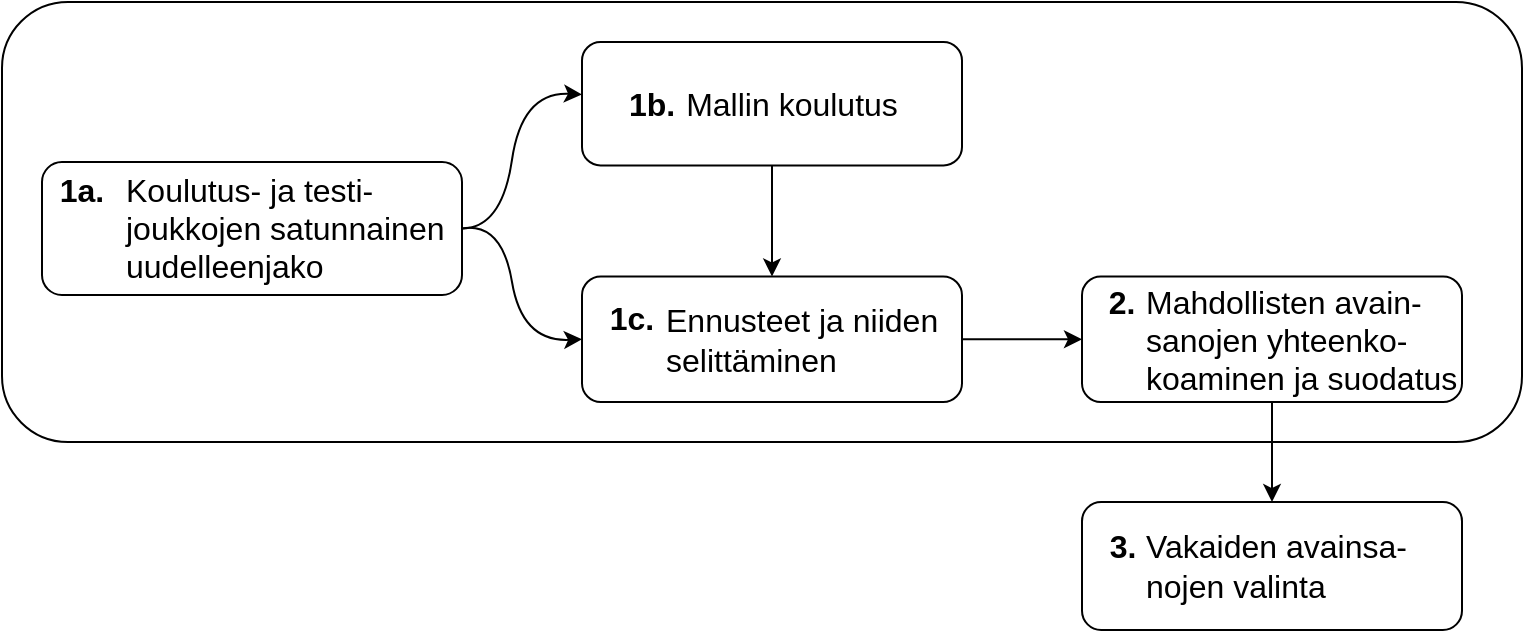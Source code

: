 <mxfile version="20.8.13" type="github">
  <diagram name="Sivu-1" id="2Eu6WwTexLYWZvn8UhFr">
    <mxGraphModel dx="1687" dy="920" grid="1" gridSize="10" guides="1" tooltips="1" connect="1" arrows="1" fold="1" page="1" pageScale="1" pageWidth="827" pageHeight="1169" math="0" shadow="0">
      <root>
        <mxCell id="0" />
        <mxCell id="1" parent="0" />
        <mxCell id="n3FAYLeEwwVxHscSPBpA-1" value="" style="rounded=1;whiteSpace=wrap;html=1;fillColor=none;container=0;" vertex="1" parent="1">
          <mxGeometry x="40" y="80" width="760" height="220" as="geometry" />
        </mxCell>
        <mxCell id="n3FAYLeEwwVxHscSPBpA-2" value="" style="rounded=1;whiteSpace=wrap;html=1;container=0;" vertex="1" parent="1">
          <mxGeometry x="60" y="160" width="210" height="66.5" as="geometry" />
        </mxCell>
        <mxCell id="n3FAYLeEwwVxHscSPBpA-3" value="" style="rounded=1;whiteSpace=wrap;html=1;container=0;" vertex="1" parent="1">
          <mxGeometry x="330" y="100" width="190" height="61.75" as="geometry" />
        </mxCell>
        <mxCell id="n3FAYLeEwwVxHscSPBpA-4" value="" style="rounded=1;whiteSpace=wrap;html=1;container=0;" vertex="1" parent="1">
          <mxGeometry x="330" y="217.25" width="190" height="62.75" as="geometry" />
        </mxCell>
        <mxCell id="n3FAYLeEwwVxHscSPBpA-8" style="edgeStyle=orthogonalEdgeStyle;rounded=0;orthogonalLoop=1;jettySize=auto;html=1;exitX=0.5;exitY=1;exitDx=0;exitDy=0;entryX=0.5;entryY=0;entryDx=0;entryDy=0;" edge="1" parent="1" source="n3FAYLeEwwVxHscSPBpA-3" target="n3FAYLeEwwVxHscSPBpA-4">
          <mxGeometry relative="1" as="geometry" />
        </mxCell>
        <mxCell id="n3FAYLeEwwVxHscSPBpA-5" value="" style="rounded=1;whiteSpace=wrap;html=1;container=0;" vertex="1" parent="1">
          <mxGeometry x="580" y="217.25" width="190" height="62.75" as="geometry" />
        </mxCell>
        <mxCell id="n3FAYLeEwwVxHscSPBpA-9" style="edgeStyle=orthogonalEdgeStyle;rounded=0;orthogonalLoop=1;jettySize=auto;html=1;exitX=1;exitY=0.5;exitDx=0;exitDy=0;entryX=0;entryY=0.5;entryDx=0;entryDy=0;" edge="1" parent="1" source="n3FAYLeEwwVxHscSPBpA-4" target="n3FAYLeEwwVxHscSPBpA-5">
          <mxGeometry relative="1" as="geometry" />
        </mxCell>
        <mxCell id="n3FAYLeEwwVxHscSPBpA-6" value="" style="curved=1;endArrow=classic;html=1;rounded=0;exitX=1;exitY=0.5;exitDx=0;exitDy=0;" edge="1" parent="1" source="n3FAYLeEwwVxHscSPBpA-2" target="n3FAYLeEwwVxHscSPBpA-3">
          <mxGeometry width="50" height="50" relative="1" as="geometry">
            <mxPoint x="260" y="190" as="sourcePoint" />
            <mxPoint x="550" y="152.5" as="targetPoint" />
            <Array as="points">
              <mxPoint x="290" y="193" />
              <mxPoint x="300" y="124.75" />
            </Array>
          </mxGeometry>
        </mxCell>
        <mxCell id="n3FAYLeEwwVxHscSPBpA-7" value="" style="curved=1;endArrow=classic;html=1;rounded=0;exitX=1;exitY=0.5;exitDx=0;exitDy=0;entryX=0;entryY=0.5;entryDx=0;entryDy=0;" edge="1" parent="1" source="n3FAYLeEwwVxHscSPBpA-2" target="n3FAYLeEwwVxHscSPBpA-4">
          <mxGeometry width="50" height="50" relative="1" as="geometry">
            <mxPoint x="240" y="319" as="sourcePoint" />
            <mxPoint x="340" y="254.25" as="targetPoint" />
            <Array as="points">
              <mxPoint x="290" y="190" />
              <mxPoint x="300" y="250" />
            </Array>
          </mxGeometry>
        </mxCell>
        <mxCell id="n3FAYLeEwwVxHscSPBpA-10" value="" style="rounded=1;whiteSpace=wrap;html=1;container=0;" vertex="1" parent="1">
          <mxGeometry x="580" y="330" width="190" height="64" as="geometry" />
        </mxCell>
        <mxCell id="n3FAYLeEwwVxHscSPBpA-11" style="edgeStyle=orthogonalEdgeStyle;rounded=0;orthogonalLoop=1;jettySize=auto;html=1;exitX=0.5;exitY=1;exitDx=0;exitDy=0;entryX=0.5;entryY=0;entryDx=0;entryDy=0;" edge="1" parent="1" source="n3FAYLeEwwVxHscSPBpA-5" target="n3FAYLeEwwVxHscSPBpA-10">
          <mxGeometry relative="1" as="geometry" />
        </mxCell>
        <mxCell id="n3FAYLeEwwVxHscSPBpA-13" value="&lt;div style=&quot;font-size: 15px;&quot; align=&quot;left&quot;&gt;&lt;font style=&quot;font-size: 15px;&quot;&gt;&lt;font style=&quot;font-size: 15px;&quot;&gt;&lt;font style=&quot;font-size: 15px;&quot;&gt;&lt;font style=&quot;font-size: 16px;&quot;&gt;Koulutus- ja testi- joukkojen satunnainen uudelleenjako&lt;/font&gt;&lt;/font&gt;&lt;/font&gt;&lt;/font&gt;&lt;/div&gt;" style="text;html=1;strokeColor=none;fillColor=none;align=left;verticalAlign=middle;whiteSpace=wrap;rounded=0;strokeWidth=3;container=0;" vertex="1" parent="1">
          <mxGeometry x="100" y="179.37" width="170" height="27.75" as="geometry" />
        </mxCell>
        <mxCell id="n3FAYLeEwwVxHscSPBpA-15" value="&lt;font style=&quot;font-size: 15px;&quot;&gt;&lt;b&gt;&lt;font style=&quot;font-size: 15px;&quot;&gt;&lt;font style=&quot;font-size: 16px;&quot;&gt;1a.&lt;/font&gt;&lt;/font&gt;&lt;/b&gt;&lt;/font&gt;" style="text;html=1;strokeColor=none;fillColor=none;align=center;verticalAlign=middle;whiteSpace=wrap;rounded=0;fontSize=12;container=0;" vertex="1" parent="1">
          <mxGeometry x="50" y="160" width="60" height="28.25" as="geometry" />
        </mxCell>
        <mxCell id="n3FAYLeEwwVxHscSPBpA-16" value="&lt;font style=&quot;font-size: 16px;&quot;&gt;&lt;b style=&quot;font-size: 16px;&quot;&gt;&lt;font style=&quot;font-size: 16px;&quot;&gt;1b.&lt;/font&gt;&lt;/b&gt;&lt;/font&gt;" style="text;html=1;strokeColor=none;fillColor=none;align=center;verticalAlign=middle;whiteSpace=wrap;rounded=0;fontSize=16;container=0;" vertex="1" parent="1">
          <mxGeometry x="340" y="115.87" width="50" height="30" as="geometry" />
        </mxCell>
        <mxCell id="n3FAYLeEwwVxHscSPBpA-17" value="&lt;font style=&quot;font-size: 15px;&quot;&gt;&lt;b&gt;&lt;font style=&quot;font-size: 15px;&quot;&gt;&lt;font style=&quot;font-size: 16px;&quot;&gt;1c.&lt;/font&gt;&lt;/font&gt;&lt;/b&gt;&lt;/font&gt;" style="text;html=1;strokeColor=none;fillColor=none;align=center;verticalAlign=middle;whiteSpace=wrap;rounded=0;fontSize=12;container=0;" vertex="1" parent="1">
          <mxGeometry x="330" y="226.5" width="50" height="23.63" as="geometry" />
        </mxCell>
        <mxCell id="n3FAYLeEwwVxHscSPBpA-18" value="&lt;font style=&quot;font-size: 15px;&quot;&gt;&lt;b&gt;&lt;font style=&quot;font-size: 15px;&quot;&gt;&lt;font style=&quot;font-size: 16px;&quot;&gt;2.&lt;/font&gt;&lt;/font&gt;&lt;/b&gt;&lt;/font&gt;" style="text;html=1;strokeColor=none;fillColor=none;align=center;verticalAlign=middle;whiteSpace=wrap;rounded=0;fontSize=12;strokeWidth=1;container=0;" vertex="1" parent="1">
          <mxGeometry x="575" y="220" width="50" height="20" as="geometry" />
        </mxCell>
        <mxCell id="n3FAYLeEwwVxHscSPBpA-20" value="&lt;font style=&quot;font-size: 15px;&quot;&gt;&lt;b&gt;&lt;font style=&quot;font-size: 15px;&quot;&gt;&lt;font style=&quot;font-size: 16px;&quot;&gt;3.&lt;/font&gt;&lt;/font&gt;&lt;/b&gt;&lt;/font&gt;" style="text;html=1;strokeColor=none;fillColor=none;align=center;verticalAlign=middle;whiteSpace=wrap;rounded=0;fontSize=12;container=0;" vertex="1" parent="1">
          <mxGeometry x="567.5" y="347" width="65" height="10" as="geometry" />
        </mxCell>
        <mxCell id="n3FAYLeEwwVxHscSPBpA-22" value="&lt;font style=&quot;font-size: 15px;&quot;&gt;&lt;font style=&quot;font-size: 16px;&quot;&gt;Mallin koulutus&lt;/font&gt;&lt;/font&gt;" style="text;html=1;strokeColor=none;fillColor=none;align=center;verticalAlign=middle;whiteSpace=wrap;rounded=0;fontSize=14;container=0;" vertex="1" parent="1">
          <mxGeometry x="370" y="115.87" width="130" height="30" as="geometry" />
        </mxCell>
        <mxCell id="n3FAYLeEwwVxHscSPBpA-23" value="&lt;div style=&quot;font-size: 15px;&quot; align=&quot;left&quot;&gt;&lt;font style=&quot;font-size: 15px;&quot;&gt;&lt;font style=&quot;font-size: 16px;&quot;&gt;Ennusteet ja niiden selittäminen&lt;/font&gt;&lt;/font&gt;&lt;/div&gt;" style="text;html=1;strokeColor=none;fillColor=none;align=left;verticalAlign=middle;whiteSpace=wrap;rounded=0;fontSize=14;container=0;" vertex="1" parent="1">
          <mxGeometry x="370" y="233.63" width="146" height="30" as="geometry" />
        </mxCell>
        <mxCell id="n3FAYLeEwwVxHscSPBpA-24" value="&lt;div style=&quot;font-size: 15px;&quot; align=&quot;left&quot;&gt;&lt;font style=&quot;font-size: 15px;&quot;&gt;&lt;font style=&quot;font-size: 16px;&quot;&gt;Mahdollisten avain- sanojen yhteenko- koaminen ja suodatus&lt;/font&gt;&lt;/font&gt;&lt;/div&gt;" style="text;html=1;strokeColor=none;fillColor=none;align=left;verticalAlign=middle;whiteSpace=wrap;rounded=0;fontSize=14;container=0;" vertex="1" parent="1">
          <mxGeometry x="610" y="233.63" width="160" height="30" as="geometry" />
        </mxCell>
        <mxCell id="n3FAYLeEwwVxHscSPBpA-25" value="&lt;font style=&quot;font-size: 15px;&quot;&gt;&lt;font style=&quot;font-size: 16px;&quot;&gt;Vakaiden avainsa- nojen valinta&lt;/font&gt;&lt;/font&gt;" style="text;html=1;strokeColor=none;fillColor=none;align=left;verticalAlign=middle;whiteSpace=wrap;rounded=0;fontSize=14;container=0;" vertex="1" parent="1">
          <mxGeometry x="610" y="347" width="150" height="30" as="geometry" />
        </mxCell>
      </root>
    </mxGraphModel>
  </diagram>
</mxfile>
